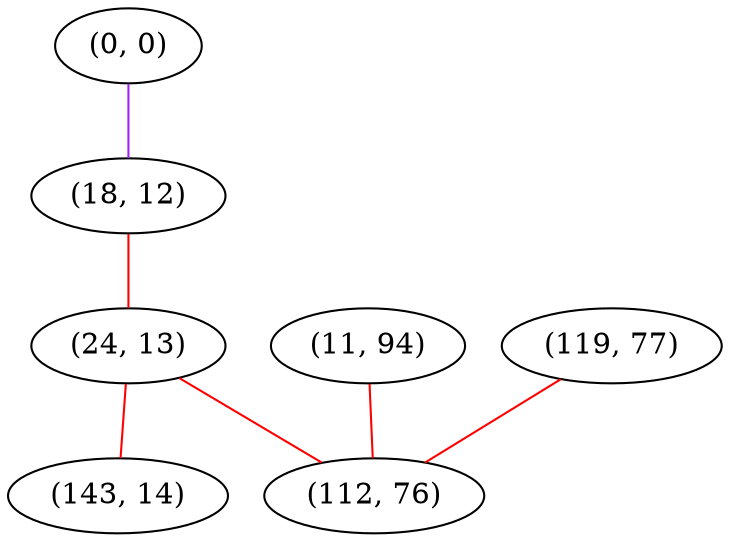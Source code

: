 graph "" {
"(0, 0)";
"(18, 12)";
"(11, 94)";
"(24, 13)";
"(143, 14)";
"(119, 77)";
"(112, 76)";
"(0, 0)" -- "(18, 12)"  [color=purple, key=0, weight=4];
"(18, 12)" -- "(24, 13)"  [color=red, key=0, weight=1];
"(11, 94)" -- "(112, 76)"  [color=red, key=0, weight=1];
"(24, 13)" -- "(143, 14)"  [color=red, key=0, weight=1];
"(24, 13)" -- "(112, 76)"  [color=red, key=0, weight=1];
"(119, 77)" -- "(112, 76)"  [color=red, key=0, weight=1];
}
